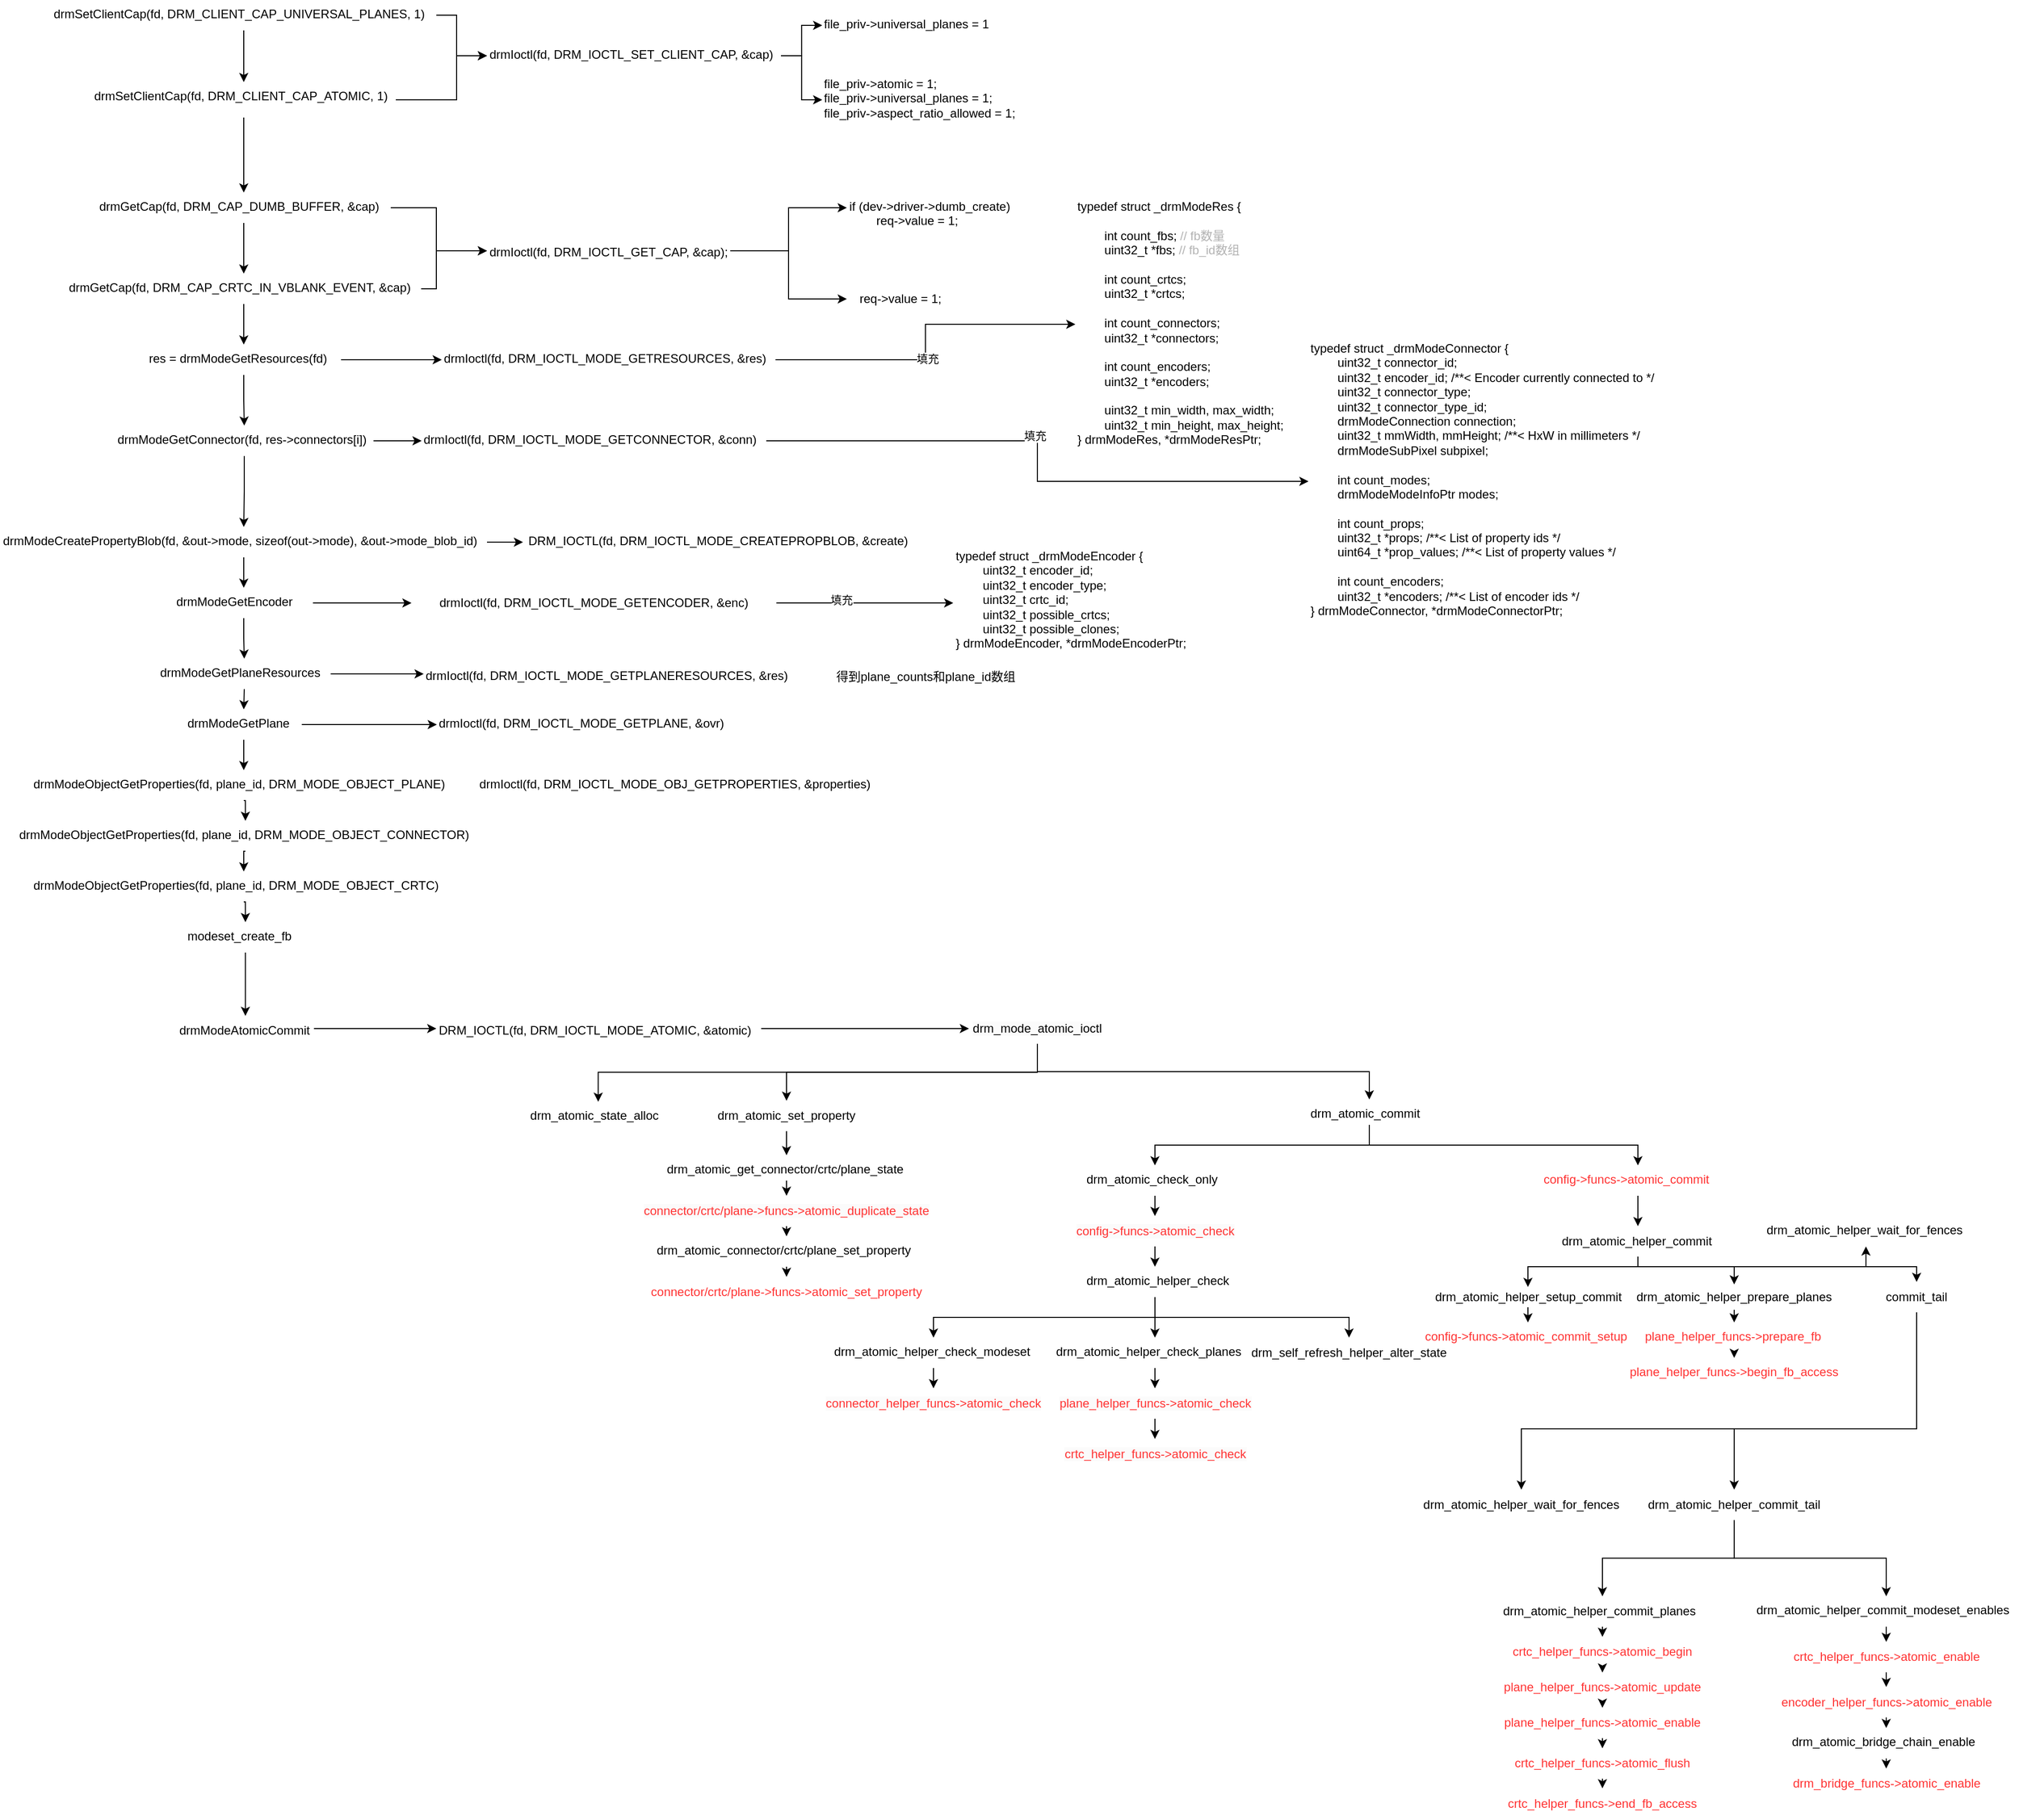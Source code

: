 <mxfile version="24.7.13">
  <diagram name="第 1 页" id="Wdx_ElfIQ2kTfjwmgPK6">
    <mxGraphModel dx="2347" dy="1938" grid="1" gridSize="10" guides="1" tooltips="1" connect="1" arrows="1" fold="1" page="1" pageScale="1" pageWidth="827" pageHeight="1169" math="0" shadow="0">
      <root>
        <mxCell id="0" />
        <mxCell id="1" parent="0" />
        <mxCell id="z1ZTVlwwsorMF4e4j1b6-2" value="&lt;div&gt;&lt;span style=&quot;background-color: initial;&quot;&gt;drm_atomic_state_alloc&lt;/span&gt;&lt;br&gt;&lt;/div&gt;" style="text;html=1;align=center;verticalAlign=middle;resizable=0;points=[];autosize=1;strokeColor=none;fillColor=none;" parent="1" vertex="1">
          <mxGeometry x="-280" y="106.25" width="150" height="30" as="geometry" />
        </mxCell>
        <mxCell id="z1ZTVlwwsorMF4e4j1b6-13" style="edgeStyle=orthogonalEdgeStyle;rounded=0;orthogonalLoop=1;jettySize=auto;html=1;entryX=0.5;entryY=0;entryDx=0;entryDy=0;" parent="1" source="z1ZTVlwwsorMF4e4j1b6-7" target="z1ZTVlwwsorMF4e4j1b6-12" edge="1">
          <mxGeometry relative="1" as="geometry">
            <Array as="points">
              <mxPoint x="560" y="150" />
              <mxPoint x="825" y="150" />
            </Array>
          </mxGeometry>
        </mxCell>
        <mxCell id="3mboC_igE18zgCTg4L_F-29" style="edgeStyle=orthogonalEdgeStyle;rounded=0;orthogonalLoop=1;jettySize=auto;html=1;exitX=0.5;exitY=1;exitDx=0;exitDy=0;entryX=0.5;entryY=0;entryDx=0;entryDy=0;" parent="1" source="z1ZTVlwwsorMF4e4j1b6-7" target="z1ZTVlwwsorMF4e4j1b6-10" edge="1">
          <mxGeometry relative="1" as="geometry" />
        </mxCell>
        <mxCell id="z1ZTVlwwsorMF4e4j1b6-7" value="drm_atomic_commit" style="text;whiteSpace=wrap;html=1;" parent="1" vertex="1">
          <mxGeometry x="500" y="105" width="120" height="25" as="geometry" />
        </mxCell>
        <mxCell id="inVT9cI3KzjuQ4xYqi-m-4" style="edgeStyle=orthogonalEdgeStyle;rounded=0;orthogonalLoop=1;jettySize=auto;html=1;exitX=0.5;exitY=1;exitDx=0;exitDy=0;entryX=0.5;entryY=0;entryDx=0;entryDy=0;" parent="1" source="z1ZTVlwwsorMF4e4j1b6-10" target="inVT9cI3KzjuQ4xYqi-m-3" edge="1">
          <mxGeometry relative="1" as="geometry" />
        </mxCell>
        <mxCell id="z1ZTVlwwsorMF4e4j1b6-10" value="drm_atomic_check_only" style="text;whiteSpace=wrap;html=1;" parent="1" vertex="1">
          <mxGeometry x="278.5" y="170" width="140" height="30" as="geometry" />
        </mxCell>
        <mxCell id="inVT9cI3KzjuQ4xYqi-m-26" style="edgeStyle=orthogonalEdgeStyle;rounded=0;orthogonalLoop=1;jettySize=auto;html=1;exitX=0.5;exitY=1;exitDx=0;exitDy=0;entryX=0.5;entryY=0;entryDx=0;entryDy=0;" parent="1" source="z1ZTVlwwsorMF4e4j1b6-12" target="inVT9cI3KzjuQ4xYqi-m-25" edge="1">
          <mxGeometry relative="1" as="geometry" />
        </mxCell>
        <mxCell id="z1ZTVlwwsorMF4e4j1b6-12" value="config-&amp;gt;funcs-&amp;gt;atomic_commit" style="text;whiteSpace=wrap;html=1;fontColor=#FF3333;" parent="1" vertex="1">
          <mxGeometry x="730" y="170" width="190" height="30" as="geometry" />
        </mxCell>
        <mxCell id="3mboC_igE18zgCTg4L_F-28" style="edgeStyle=orthogonalEdgeStyle;rounded=0;orthogonalLoop=1;jettySize=auto;html=1;exitX=0.5;exitY=1;exitDx=0;exitDy=0;entryX=0.5;entryY=0;entryDx=0;entryDy=0;" parent="1" source="59reyXUg0gu2296uByz6-4" target="3mboC_igE18zgCTg4L_F-27" edge="1">
          <mxGeometry relative="1" as="geometry" />
        </mxCell>
        <mxCell id="59reyXUg0gu2296uByz6-4" value="drm_atomic_connector/crtc/plane_set_property" style="text;whiteSpace=wrap;html=1;" parent="1" vertex="1">
          <mxGeometry x="-145" y="240" width="260" height="30" as="geometry" />
        </mxCell>
        <mxCell id="inVT9cI3KzjuQ4xYqi-m-6" style="edgeStyle=orthogonalEdgeStyle;rounded=0;orthogonalLoop=1;jettySize=auto;html=1;exitX=0.5;exitY=1;exitDx=0;exitDy=0;entryX=0.5;entryY=0;entryDx=0;entryDy=0;" parent="1" source="inVT9cI3KzjuQ4xYqi-m-3" target="inVT9cI3KzjuQ4xYqi-m-5" edge="1">
          <mxGeometry relative="1" as="geometry" />
        </mxCell>
        <mxCell id="inVT9cI3KzjuQ4xYqi-m-3" value="&lt;span style=&quot;forced-color-adjust: none; font-family: Helvetica; font-size: 12px; font-style: normal; font-variant-ligatures: normal; font-variant-caps: normal; letter-spacing: normal; orphans: 2; text-indent: 0px; text-transform: none; widows: 2; word-spacing: 0px; -webkit-text-stroke-width: 0px; white-space: nowrap; background-color: rgb(251, 251, 251); text-decoration-thickness: initial; text-decoration-style: initial; text-decoration-color: initial;&quot;&gt;&lt;font style=&quot;&quot; color=&quot;#ff3333&quot;&gt;config-&amp;gt;funcs-&amp;gt;atomic_check&lt;/font&gt;&lt;/span&gt;" style="text;html=1;align=center;verticalAlign=middle;whiteSpace=wrap;rounded=0;" parent="1" vertex="1">
          <mxGeometry x="263.5" y="220" width="170" height="30" as="geometry" />
        </mxCell>
        <mxCell id="inVT9cI3KzjuQ4xYqi-m-9" style="edgeStyle=orthogonalEdgeStyle;rounded=0;orthogonalLoop=1;jettySize=auto;html=1;exitX=0.5;exitY=1;exitDx=0;exitDy=0;entryX=0.5;entryY=0;entryDx=0;entryDy=0;" parent="1" source="inVT9cI3KzjuQ4xYqi-m-5" target="inVT9cI3KzjuQ4xYqi-m-7" edge="1">
          <mxGeometry relative="1" as="geometry" />
        </mxCell>
        <mxCell id="inVT9cI3KzjuQ4xYqi-m-10" style="edgeStyle=orthogonalEdgeStyle;rounded=0;orthogonalLoop=1;jettySize=auto;html=1;exitX=0.5;exitY=1;exitDx=0;exitDy=0;entryX=0.5;entryY=0;entryDx=0;entryDy=0;" parent="1" source="inVT9cI3KzjuQ4xYqi-m-5" target="inVT9cI3KzjuQ4xYqi-m-8" edge="1">
          <mxGeometry relative="1" as="geometry" />
        </mxCell>
        <mxCell id="3mboC_igE18zgCTg4L_F-2" style="edgeStyle=orthogonalEdgeStyle;rounded=0;orthogonalLoop=1;jettySize=auto;html=1;exitX=0.5;exitY=1;exitDx=0;exitDy=0;entryX=0.5;entryY=0;entryDx=0;entryDy=0;" parent="1" source="inVT9cI3KzjuQ4xYqi-m-5" target="3mboC_igE18zgCTg4L_F-1" edge="1">
          <mxGeometry relative="1" as="geometry" />
        </mxCell>
        <mxCell id="inVT9cI3KzjuQ4xYqi-m-5" value="drm_atomic_helper_check" style="text;whiteSpace=wrap;html=1;" parent="1" vertex="1">
          <mxGeometry x="278.5" y="270" width="140" height="30" as="geometry" />
        </mxCell>
        <mxCell id="inVT9cI3KzjuQ4xYqi-m-16" style="edgeStyle=orthogonalEdgeStyle;rounded=0;orthogonalLoop=1;jettySize=auto;html=1;exitX=0.5;exitY=1;exitDx=0;exitDy=0;entryX=0.5;entryY=0;entryDx=0;entryDy=0;" parent="1" source="inVT9cI3KzjuQ4xYqi-m-7" target="inVT9cI3KzjuQ4xYqi-m-15" edge="1">
          <mxGeometry relative="1" as="geometry" />
        </mxCell>
        <mxCell id="inVT9cI3KzjuQ4xYqi-m-7" value="drm_atomic_helper_check_modeset" style="text;whiteSpace=wrap;html=1;" parent="1" vertex="1">
          <mxGeometry x="30" y="340" width="200" height="30" as="geometry" />
        </mxCell>
        <mxCell id="inVT9cI3KzjuQ4xYqi-m-13" style="edgeStyle=orthogonalEdgeStyle;rounded=0;orthogonalLoop=1;jettySize=auto;html=1;exitX=0.5;exitY=1;exitDx=0;exitDy=0;entryX=0.5;entryY=0;entryDx=0;entryDy=0;" parent="1" source="inVT9cI3KzjuQ4xYqi-m-8" target="inVT9cI3KzjuQ4xYqi-m-11" edge="1">
          <mxGeometry relative="1" as="geometry" />
        </mxCell>
        <mxCell id="inVT9cI3KzjuQ4xYqi-m-8" value="drm_atomic_helper_check_planes" style="text;whiteSpace=wrap;html=1;" parent="1" vertex="1">
          <mxGeometry x="248.5" y="340" width="200" height="30" as="geometry" />
        </mxCell>
        <mxCell id="inVT9cI3KzjuQ4xYqi-m-14" style="edgeStyle=orthogonalEdgeStyle;rounded=0;orthogonalLoop=1;jettySize=auto;html=1;exitX=0.5;exitY=1;exitDx=0;exitDy=0;entryX=0.5;entryY=0;entryDx=0;entryDy=0;" parent="1" source="inVT9cI3KzjuQ4xYqi-m-11" target="inVT9cI3KzjuQ4xYqi-m-12" edge="1">
          <mxGeometry relative="1" as="geometry" />
        </mxCell>
        <mxCell id="inVT9cI3KzjuQ4xYqi-m-11" value="&lt;span style=&quot;forced-color-adjust: none; font-family: Helvetica; font-size: 12px; font-style: normal; font-variant-ligatures: normal; font-variant-caps: normal; letter-spacing: normal; orphans: 2; text-indent: 0px; text-transform: none; widows: 2; word-spacing: 0px; -webkit-text-stroke-width: 0px; white-space: nowrap; background-color: rgb(251, 251, 251); text-decoration-thickness: initial; text-decoration-style: initial; text-decoration-color: initial;&quot;&gt;&lt;font style=&quot;&quot; color=&quot;#ff3333&quot;&gt;plane_helper_funcs-&amp;gt;atomic_check&lt;/font&gt;&lt;/span&gt;" style="text;html=1;align=center;verticalAlign=middle;whiteSpace=wrap;rounded=0;" parent="1" vertex="1">
          <mxGeometry x="263.5" y="390" width="170" height="30" as="geometry" />
        </mxCell>
        <mxCell id="inVT9cI3KzjuQ4xYqi-m-12" value="&lt;span style=&quot;forced-color-adjust: none; font-family: Helvetica; font-size: 12px; font-style: normal; font-variant-ligatures: normal; font-variant-caps: normal; letter-spacing: normal; orphans: 2; text-indent: 0px; text-transform: none; widows: 2; word-spacing: 0px; -webkit-text-stroke-width: 0px; white-space: nowrap; background-color: rgb(251, 251, 251); text-decoration-thickness: initial; text-decoration-style: initial; text-decoration-color: initial;&quot;&gt;&lt;font style=&quot;&quot; color=&quot;#ff3333&quot;&gt;crtc_helper_funcs-&amp;gt;atomic_check&lt;/font&gt;&lt;/span&gt;" style="text;html=1;align=center;verticalAlign=middle;whiteSpace=wrap;rounded=0;" parent="1" vertex="1">
          <mxGeometry x="263.5" y="440" width="170" height="30" as="geometry" />
        </mxCell>
        <mxCell id="inVT9cI3KzjuQ4xYqi-m-15" value="&lt;span style=&quot;forced-color-adjust: none; font-family: Helvetica; font-size: 12px; font-style: normal; font-variant-ligatures: normal; font-variant-caps: normal; letter-spacing: normal; orphans: 2; text-indent: 0px; text-transform: none; widows: 2; word-spacing: 0px; -webkit-text-stroke-width: 0px; white-space: nowrap; background-color: rgb(251, 251, 251); text-decoration-thickness: initial; text-decoration-style: initial; text-decoration-color: initial;&quot;&gt;&lt;font style=&quot;&quot; color=&quot;#ff3333&quot;&gt;connector_helper_funcs-&amp;gt;atomic_check&lt;/font&gt;&lt;/span&gt;" style="text;html=1;align=center;verticalAlign=middle;whiteSpace=wrap;rounded=0;" parent="1" vertex="1">
          <mxGeometry x="45" y="390" width="170" height="30" as="geometry" />
        </mxCell>
        <mxCell id="inVT9cI3KzjuQ4xYqi-m-28" style="edgeStyle=orthogonalEdgeStyle;rounded=0;orthogonalLoop=1;jettySize=auto;html=1;exitX=0.5;exitY=1;exitDx=0;exitDy=0;entryX=0.5;entryY=0;entryDx=0;entryDy=0;" parent="1" source="inVT9cI3KzjuQ4xYqi-m-17" target="inVT9cI3KzjuQ4xYqi-m-21" edge="1">
          <mxGeometry relative="1" as="geometry" />
        </mxCell>
        <mxCell id="inVT9cI3KzjuQ4xYqi-m-17" value="drm_atomic_helper_commit_planes" style="text;whiteSpace=wrap;html=1;verticalAlign=middle;" parent="1" vertex="1">
          <mxGeometry x="690" y="595.25" width="200" height="30" as="geometry" />
        </mxCell>
        <mxCell id="inVT9cI3KzjuQ4xYqi-m-33" style="edgeStyle=orthogonalEdgeStyle;rounded=0;orthogonalLoop=1;jettySize=auto;html=1;exitX=0.5;exitY=1;exitDx=0;exitDy=0;entryX=0.5;entryY=0;entryDx=0;entryDy=0;" parent="1" source="inVT9cI3KzjuQ4xYqi-m-18" target="inVT9cI3KzjuQ4xYqi-m-20" edge="1">
          <mxGeometry relative="1" as="geometry" />
        </mxCell>
        <mxCell id="inVT9cI3KzjuQ4xYqi-m-18" value="&lt;font color=&quot;#ff3333&quot;&gt;&lt;span style=&quot;text-wrap: nowrap;&quot;&gt;crtc_helper_funcs-&amp;gt;atomic_flush&lt;/span&gt;&lt;/font&gt;" style="text;html=1;align=center;verticalAlign=middle;whiteSpace=wrap;rounded=0;" parent="1" vertex="1">
          <mxGeometry x="705" y="745.25" width="170" height="30" as="geometry" />
        </mxCell>
        <mxCell id="inVT9cI3KzjuQ4xYqi-m-20" value="&lt;font color=&quot;#ff3333&quot;&gt;&lt;span style=&quot;text-wrap: nowrap;&quot;&gt;crtc_helper_funcs-&amp;gt;end_fb_access&lt;/span&gt;&lt;/font&gt;" style="text;html=1;align=center;verticalAlign=middle;whiteSpace=wrap;rounded=0;" parent="1" vertex="1">
          <mxGeometry x="705" y="784.75" width="170" height="30" as="geometry" />
        </mxCell>
        <mxCell id="inVT9cI3KzjuQ4xYqi-m-30" style="edgeStyle=orthogonalEdgeStyle;rounded=0;orthogonalLoop=1;jettySize=auto;html=1;exitX=0.5;exitY=1;exitDx=0;exitDy=0;entryX=0.5;entryY=0;entryDx=0;entryDy=0;" parent="1" source="inVT9cI3KzjuQ4xYqi-m-21" target="inVT9cI3KzjuQ4xYqi-m-22" edge="1">
          <mxGeometry relative="1" as="geometry" />
        </mxCell>
        <mxCell id="inVT9cI3KzjuQ4xYqi-m-21" value="&lt;font color=&quot;#ff3333&quot;&gt;&lt;span style=&quot;text-wrap: nowrap;&quot;&gt;crtc_helper_funcs-&amp;gt;atomic_begin&lt;/span&gt;&lt;/font&gt;" style="text;html=1;align=center;verticalAlign=middle;whiteSpace=wrap;rounded=0;" parent="1" vertex="1">
          <mxGeometry x="705" y="635.25" width="170" height="30" as="geometry" />
        </mxCell>
        <mxCell id="inVT9cI3KzjuQ4xYqi-m-31" style="edgeStyle=orthogonalEdgeStyle;rounded=0;orthogonalLoop=1;jettySize=auto;html=1;exitX=0.5;exitY=1;exitDx=0;exitDy=0;entryX=0.5;entryY=0;entryDx=0;entryDy=0;" parent="1" source="inVT9cI3KzjuQ4xYqi-m-22" target="inVT9cI3KzjuQ4xYqi-m-23" edge="1">
          <mxGeometry relative="1" as="geometry" />
        </mxCell>
        <mxCell id="inVT9cI3KzjuQ4xYqi-m-22" value="&lt;font color=&quot;#ff3333&quot;&gt;&lt;span style=&quot;text-wrap: nowrap;&quot;&gt;&lt;span style=&quot;font-weight: normal;&quot;&gt;plane_helper_funcs-&amp;gt;atomic_update&lt;/span&gt;&lt;/span&gt;&lt;/font&gt;" style="text;html=1;align=center;verticalAlign=middle;whiteSpace=wrap;rounded=0;fontStyle=1" parent="1" vertex="1">
          <mxGeometry x="705" y="670.5" width="170" height="29.5" as="geometry" />
        </mxCell>
        <mxCell id="inVT9cI3KzjuQ4xYqi-m-32" style="edgeStyle=orthogonalEdgeStyle;rounded=0;orthogonalLoop=1;jettySize=auto;html=1;exitX=0.5;exitY=1;exitDx=0;exitDy=0;entryX=0.5;entryY=0;entryDx=0;entryDy=0;" parent="1" source="inVT9cI3KzjuQ4xYqi-m-23" target="inVT9cI3KzjuQ4xYqi-m-18" edge="1">
          <mxGeometry relative="1" as="geometry" />
        </mxCell>
        <mxCell id="inVT9cI3KzjuQ4xYqi-m-23" value="&lt;font color=&quot;#ff3333&quot;&gt;&lt;span style=&quot;text-wrap: nowrap;&quot;&gt;plane&lt;/span&gt;&lt;/font&gt;&lt;span style=&quot;text-wrap: nowrap; color: rgb(255, 51, 51); background-color: initial;&quot;&gt;_helper_funcs-&amp;gt;atomic_enable&lt;/span&gt;" style="text;html=1;align=center;verticalAlign=middle;whiteSpace=wrap;rounded=0;" parent="1" vertex="1">
          <mxGeometry x="705" y="705.25" width="170" height="30" as="geometry" />
        </mxCell>
        <mxCell id="3mboC_igE18zgCTg4L_F-31" style="edgeStyle=orthogonalEdgeStyle;rounded=0;orthogonalLoop=1;jettySize=auto;html=1;exitX=0.5;exitY=1;exitDx=0;exitDy=0;entryX=0.5;entryY=0;entryDx=0;entryDy=0;" parent="1" source="inVT9cI3KzjuQ4xYqi-m-25" target="inVT9cI3KzjuQ4xYqi-m-40" edge="1">
          <mxGeometry relative="1" as="geometry">
            <Array as="points">
              <mxPoint x="825" y="270" />
              <mxPoint x="717" y="270" />
            </Array>
          </mxGeometry>
        </mxCell>
        <mxCell id="3mboC_igE18zgCTg4L_F-34" style="edgeStyle=orthogonalEdgeStyle;rounded=0;orthogonalLoop=1;jettySize=auto;html=1;exitX=0.5;exitY=1;exitDx=0;exitDy=0;entryX=0.5;entryY=0;entryDx=0;entryDy=0;" parent="1" source="inVT9cI3KzjuQ4xYqi-m-25" target="inVT9cI3KzjuQ4xYqi-m-34" edge="1">
          <mxGeometry relative="1" as="geometry">
            <Array as="points">
              <mxPoint x="825" y="270" />
              <mxPoint x="1100" y="270" />
            </Array>
          </mxGeometry>
        </mxCell>
        <mxCell id="3mboC_igE18zgCTg4L_F-39" style="edgeStyle=orthogonalEdgeStyle;rounded=0;orthogonalLoop=1;jettySize=auto;html=1;exitX=0.5;exitY=1;exitDx=0;exitDy=0;entryX=0.5;entryY=0;entryDx=0;entryDy=0;" parent="1" source="inVT9cI3KzjuQ4xYqi-m-25" target="3mboC_igE18zgCTg4L_F-38" edge="1">
          <mxGeometry relative="1" as="geometry">
            <Array as="points">
              <mxPoint x="825" y="270" />
              <mxPoint x="920" y="270" />
            </Array>
          </mxGeometry>
        </mxCell>
        <mxCell id="3mboC_igE18zgCTg4L_F-43" style="edgeStyle=orthogonalEdgeStyle;rounded=0;orthogonalLoop=1;jettySize=auto;html=1;exitX=0.5;exitY=1;exitDx=0;exitDy=0;entryX=0.5;entryY=1;entryDx=0;entryDy=0;" parent="1" source="inVT9cI3KzjuQ4xYqi-m-25" target="3mboC_igE18zgCTg4L_F-42" edge="1">
          <mxGeometry relative="1" as="geometry">
            <Array as="points">
              <mxPoint x="825" y="270" />
              <mxPoint x="1050" y="270" />
            </Array>
          </mxGeometry>
        </mxCell>
        <mxCell id="inVT9cI3KzjuQ4xYqi-m-25" value="&lt;span style=&quot;text-align: center; text-wrap: nowrap;&quot;&gt;drm_atomic_helper_commit&lt;/span&gt;" style="text;whiteSpace=wrap;html=1;verticalAlign=middle;" parent="1" vertex="1">
          <mxGeometry x="747.5" y="230" width="155" height="30" as="geometry" />
        </mxCell>
        <mxCell id="ozSf_emoWEw6sIMOIEAe-100" style="edgeStyle=orthogonalEdgeStyle;rounded=0;orthogonalLoop=1;jettySize=auto;html=1;exitX=0.5;exitY=1;exitDx=0;exitDy=0;entryX=0.5;entryY=0;entryDx=0;entryDy=0;" edge="1" parent="1" source="inVT9cI3KzjuQ4xYqi-m-34" target="3mboC_igE18zgCTg4L_F-44">
          <mxGeometry relative="1" as="geometry">
            <Array as="points">
              <mxPoint x="1100" y="430" />
              <mxPoint x="710" y="430" />
            </Array>
          </mxGeometry>
        </mxCell>
        <mxCell id="ozSf_emoWEw6sIMOIEAe-103" style="edgeStyle=orthogonalEdgeStyle;rounded=0;orthogonalLoop=1;jettySize=auto;html=1;exitX=0.5;exitY=1;exitDx=0;exitDy=0;entryX=0.5;entryY=0;entryDx=0;entryDy=0;" edge="1" parent="1" source="inVT9cI3KzjuQ4xYqi-m-34" target="inVT9cI3KzjuQ4xYqi-m-37">
          <mxGeometry relative="1" as="geometry">
            <Array as="points">
              <mxPoint x="1100" y="430" />
              <mxPoint x="920" y="430" />
            </Array>
          </mxGeometry>
        </mxCell>
        <mxCell id="inVT9cI3KzjuQ4xYqi-m-34" value="commit_tail" style="text;whiteSpace=wrap;html=1;align=center;verticalAlign=middle;" parent="1" vertex="1">
          <mxGeometry x="1065" y="285" width="70" height="30" as="geometry" />
        </mxCell>
        <mxCell id="ozSf_emoWEw6sIMOIEAe-4" style="edgeStyle=orthogonalEdgeStyle;rounded=0;orthogonalLoop=1;jettySize=auto;html=1;exitX=0.5;exitY=1;exitDx=0;exitDy=0;entryX=0.5;entryY=0;entryDx=0;entryDy=0;" edge="1" parent="1" source="inVT9cI3KzjuQ4xYqi-m-37" target="inVT9cI3KzjuQ4xYqi-m-17">
          <mxGeometry relative="1" as="geometry" />
        </mxCell>
        <mxCell id="ozSf_emoWEw6sIMOIEAe-5" style="edgeStyle=orthogonalEdgeStyle;rounded=0;orthogonalLoop=1;jettySize=auto;html=1;exitX=0.5;exitY=1;exitDx=0;exitDy=0;entryX=0.5;entryY=0;entryDx=0;entryDy=0;" edge="1" parent="1" source="inVT9cI3KzjuQ4xYqi-m-37" target="3mboC_igE18zgCTg4L_F-45">
          <mxGeometry relative="1" as="geometry" />
        </mxCell>
        <mxCell id="inVT9cI3KzjuQ4xYqi-m-37" value="drm_atomic_helper_commit_tail" style="text;whiteSpace=wrap;html=1;align=center;verticalAlign=middle;" parent="1" vertex="1">
          <mxGeometry x="830" y="490" width="180" height="30" as="geometry" />
        </mxCell>
        <mxCell id="3mboC_igE18zgCTg4L_F-32" style="edgeStyle=orthogonalEdgeStyle;rounded=0;orthogonalLoop=1;jettySize=auto;html=1;exitX=0.5;exitY=1;exitDx=0;exitDy=0;entryX=0.5;entryY=0;entryDx=0;entryDy=0;" parent="1" source="inVT9cI3KzjuQ4xYqi-m-40" target="inVT9cI3KzjuQ4xYqi-m-42" edge="1">
          <mxGeometry relative="1" as="geometry" />
        </mxCell>
        <mxCell id="inVT9cI3KzjuQ4xYqi-m-40" value="drm_atomic_helper_setup_commit" style="text;whiteSpace=wrap;html=1;verticalAlign=middle;align=center;" parent="1" vertex="1">
          <mxGeometry x="616.5" y="290" width="200" height="20" as="geometry" />
        </mxCell>
        <mxCell id="inVT9cI3KzjuQ4xYqi-m-42" value="config-&amp;gt;funcs-&amp;gt;atomic_commit_setup" style="text;whiteSpace=wrap;html=1;fontColor=#FF3333;" parent="1" vertex="1">
          <mxGeometry x="613" y="325" width="207" height="30" as="geometry" />
        </mxCell>
        <mxCell id="3mboC_igE18zgCTg4L_F-1" value="drm_self_refresh_helper_alter_state" style="text;whiteSpace=wrap;html=1;align=center;verticalAlign=middle;" parent="1" vertex="1">
          <mxGeometry x="440" y="340" width="200" height="30" as="geometry" />
        </mxCell>
        <mxCell id="3mboC_igE18zgCTg4L_F-8" style="edgeStyle=orthogonalEdgeStyle;rounded=0;orthogonalLoop=1;jettySize=auto;html=1;exitX=0.5;exitY=1;exitDx=0;exitDy=0;entryX=0.5;entryY=0;entryDx=0;entryDy=0;" parent="1" source="3mboC_igE18zgCTg4L_F-4" target="z1ZTVlwwsorMF4e4j1b6-7" edge="1">
          <mxGeometry relative="1" as="geometry" />
        </mxCell>
        <mxCell id="3mboC_igE18zgCTg4L_F-10" style="edgeStyle=orthogonalEdgeStyle;rounded=0;orthogonalLoop=1;jettySize=auto;html=1;exitX=0.5;exitY=1;exitDx=0;exitDy=0;entryX=0.5;entryY=0;entryDx=0;entryDy=0;" parent="1" source="3mboC_igE18zgCTg4L_F-4" target="3mboC_igE18zgCTg4L_F-9" edge="1">
          <mxGeometry relative="1" as="geometry" />
        </mxCell>
        <mxCell id="3mboC_igE18zgCTg4L_F-4" value="&lt;span style=&quot;color: rgb(0, 0, 0); font-family: Helvetica; font-size: 12px; font-style: normal; font-variant-ligatures: normal; font-variant-caps: normal; font-weight: 400; letter-spacing: normal; orphans: 2; text-align: center; text-indent: 0px; text-transform: none; widows: 2; word-spacing: 0px; -webkit-text-stroke-width: 0px; white-space: nowrap; background-color: rgb(251, 251, 251); text-decoration-thickness: initial; text-decoration-style: initial; text-decoration-color: initial; display: inline !important; float: none;&quot;&gt;drm_mode_atomic_ioctl&lt;/span&gt;" style="text;html=1;align=center;verticalAlign=middle;whiteSpace=wrap;rounded=0;" parent="1" vertex="1">
          <mxGeometry x="165" y="20" width="135" height="30" as="geometry" />
        </mxCell>
        <mxCell id="3mboC_igE18zgCTg4L_F-22" style="edgeStyle=orthogonalEdgeStyle;rounded=0;orthogonalLoop=1;jettySize=auto;html=1;exitX=0.5;exitY=1;exitDx=0;exitDy=0;entryX=0.5;entryY=0;entryDx=0;entryDy=0;" parent="1" source="3mboC_igE18zgCTg4L_F-9" target="3mboC_igE18zgCTg4L_F-21" edge="1">
          <mxGeometry relative="1" as="geometry" />
        </mxCell>
        <mxCell id="3mboC_igE18zgCTg4L_F-9" value="&lt;span style=&quot;text-wrap: nowrap;&quot;&gt;drm_atomic_set_property&lt;/span&gt;" style="text;html=1;align=center;verticalAlign=middle;whiteSpace=wrap;rounded=0;" parent="1" vertex="1">
          <mxGeometry x="-90" y="106.25" width="150" height="30" as="geometry" />
        </mxCell>
        <mxCell id="3mboC_igE18zgCTg4L_F-13" style="edgeStyle=orthogonalEdgeStyle;rounded=0;orthogonalLoop=1;jettySize=auto;html=1;exitX=0.5;exitY=1;exitDx=0;exitDy=0;entryX=0.528;entryY=0.032;entryDx=0;entryDy=0;entryPerimeter=0;" parent="1" source="3mboC_igE18zgCTg4L_F-4" target="z1ZTVlwwsorMF4e4j1b6-2" edge="1">
          <mxGeometry relative="1" as="geometry" />
        </mxCell>
        <mxCell id="3mboC_igE18zgCTg4L_F-24" style="edgeStyle=orthogonalEdgeStyle;rounded=0;orthogonalLoop=1;jettySize=auto;html=1;exitX=0.5;exitY=1;exitDx=0;exitDy=0;entryX=0.5;entryY=0;entryDx=0;entryDy=0;" parent="1" source="3mboC_igE18zgCTg4L_F-21" target="3mboC_igE18zgCTg4L_F-23" edge="1">
          <mxGeometry relative="1" as="geometry" />
        </mxCell>
        <mxCell id="3mboC_igE18zgCTg4L_F-21" value="drm_atomic_get_connector/crtc/plane_state" style="text;whiteSpace=wrap;html=1;" parent="1" vertex="1">
          <mxGeometry x="-135" y="160" width="240" height="25" as="geometry" />
        </mxCell>
        <mxCell id="3mboC_igE18zgCTg4L_F-26" style="edgeStyle=orthogonalEdgeStyle;rounded=0;orthogonalLoop=1;jettySize=auto;html=1;exitX=0.5;exitY=1;exitDx=0;exitDy=0;entryX=0.5;entryY=0;entryDx=0;entryDy=0;" parent="1" source="3mboC_igE18zgCTg4L_F-23" target="59reyXUg0gu2296uByz6-4" edge="1">
          <mxGeometry relative="1" as="geometry" />
        </mxCell>
        <mxCell id="3mboC_igE18zgCTg4L_F-23" value="&lt;span style=&quot;forced-color-adjust: none; font-family: Helvetica; font-size: 12px; font-style: normal; font-variant-ligatures: normal; font-variant-caps: normal; letter-spacing: normal; orphans: 2; text-indent: 0px; text-transform: none; widows: 2; word-spacing: 0px; -webkit-text-stroke-width: 0px; white-space: nowrap; background-color: rgb(251, 251, 251); text-decoration-thickness: initial; text-decoration-style: initial; text-decoration-color: initial;&quot;&gt;&lt;font style=&quot;&quot; color=&quot;#ff3333&quot;&gt;connector/crtc/plane-&amp;gt;funcs-&amp;gt;atomic_duplicate_state&lt;/font&gt;&lt;/span&gt;" style="text;html=1;align=center;verticalAlign=middle;whiteSpace=wrap;rounded=0;" parent="1" vertex="1">
          <mxGeometry x="-130" y="200" width="230" height="30" as="geometry" />
        </mxCell>
        <mxCell id="3mboC_igE18zgCTg4L_F-27" value="connector/crtc/plane-&amp;gt;funcs-&amp;gt;atomic_set_property" style="text;html=1;align=center;verticalAlign=middle;whiteSpace=wrap;rounded=0;fontColor=#FF3333;" parent="1" vertex="1">
          <mxGeometry x="-155" y="280" width="280" height="30" as="geometry" />
        </mxCell>
        <mxCell id="3mboC_igE18zgCTg4L_F-41" style="edgeStyle=orthogonalEdgeStyle;rounded=0;orthogonalLoop=1;jettySize=auto;html=1;exitX=0.5;exitY=1;exitDx=0;exitDy=0;entryX=0.5;entryY=0;entryDx=0;entryDy=0;" parent="1" source="3mboC_igE18zgCTg4L_F-38" target="3mboC_igE18zgCTg4L_F-40" edge="1">
          <mxGeometry relative="1" as="geometry" />
        </mxCell>
        <mxCell id="3mboC_igE18zgCTg4L_F-38" value="drm_atomic_helper_prepare_planes" style="text;whiteSpace=wrap;html=1;align=center;verticalAlign=middle;" parent="1" vertex="1">
          <mxGeometry x="820" y="287.5" width="200" height="25" as="geometry" />
        </mxCell>
        <mxCell id="ozSf_emoWEw6sIMOIEAe-101" style="edgeStyle=orthogonalEdgeStyle;rounded=0;orthogonalLoop=1;jettySize=auto;html=1;exitX=0.5;exitY=1;exitDx=0;exitDy=0;entryX=0.5;entryY=0;entryDx=0;entryDy=0;" edge="1" parent="1" source="3mboC_igE18zgCTg4L_F-40" target="ozSf_emoWEw6sIMOIEAe-99">
          <mxGeometry relative="1" as="geometry" />
        </mxCell>
        <mxCell id="3mboC_igE18zgCTg4L_F-40" value="plane_helper_funcs-&amp;gt;prepare_fb" style="text;whiteSpace=wrap;html=1;fontColor=#FF3333;" parent="1" vertex="1">
          <mxGeometry x="830" y="325" width="180" height="30" as="geometry" />
        </mxCell>
        <mxCell id="3mboC_igE18zgCTg4L_F-42" value="drm_atomic_helper_wait_for_fences" style="text;whiteSpace=wrap;html=1;" parent="1" vertex="1">
          <mxGeometry x="950" y="220" width="200" height="30" as="geometry" />
        </mxCell>
        <mxCell id="3mboC_igE18zgCTg4L_F-44" value="drm_atomic_helper_wait_for_fences" style="text;whiteSpace=wrap;html=1;align=center;verticalAlign=middle;" parent="1" vertex="1">
          <mxGeometry x="620" y="490" width="180" height="30" as="geometry" />
        </mxCell>
        <mxCell id="3mboC_igE18zgCTg4L_F-53" style="edgeStyle=orthogonalEdgeStyle;rounded=0;orthogonalLoop=1;jettySize=auto;html=1;exitX=0.5;exitY=1;exitDx=0;exitDy=0;entryX=0.5;entryY=0;entryDx=0;entryDy=0;" parent="1" source="3mboC_igE18zgCTg4L_F-45" target="3mboC_igE18zgCTg4L_F-51" edge="1">
          <mxGeometry relative="1" as="geometry" />
        </mxCell>
        <mxCell id="3mboC_igE18zgCTg4L_F-45" value="drm_atomic_helper_commit_modeset_enables" style="text;whiteSpace=wrap;html=1;" parent="1" vertex="1">
          <mxGeometry x="940" y="595.25" width="260" height="30" as="geometry" />
        </mxCell>
        <mxCell id="3mboC_igE18zgCTg4L_F-54" style="edgeStyle=orthogonalEdgeStyle;rounded=0;orthogonalLoop=1;jettySize=auto;html=1;exitX=0.5;exitY=1;exitDx=0;exitDy=0;entryX=0.5;entryY=0;entryDx=0;entryDy=0;" parent="1" source="3mboC_igE18zgCTg4L_F-51" target="3mboC_igE18zgCTg4L_F-52" edge="1">
          <mxGeometry relative="1" as="geometry" />
        </mxCell>
        <mxCell id="3mboC_igE18zgCTg4L_F-51" value="&lt;font color=&quot;#ff3333&quot;&gt;&lt;span style=&quot;text-wrap: nowrap;&quot;&gt;crtc_helper_funcs-&amp;gt;atomic_enable&lt;/span&gt;&lt;/font&gt;" style="text;html=1;align=center;verticalAlign=middle;whiteSpace=wrap;rounded=0;" parent="1" vertex="1">
          <mxGeometry x="972.5" y="640.25" width="195" height="30" as="geometry" />
        </mxCell>
        <mxCell id="3mboC_igE18zgCTg4L_F-56" style="edgeStyle=orthogonalEdgeStyle;rounded=0;orthogonalLoop=1;jettySize=auto;html=1;exitX=0.5;exitY=1;exitDx=0;exitDy=0;entryX=0.5;entryY=0;entryDx=0;entryDy=0;" parent="1" source="3mboC_igE18zgCTg4L_F-52" target="3mboC_igE18zgCTg4L_F-55" edge="1">
          <mxGeometry relative="1" as="geometry" />
        </mxCell>
        <mxCell id="3mboC_igE18zgCTg4L_F-52" value="&lt;font color=&quot;#ff3333&quot;&gt;&lt;span style=&quot;text-wrap: nowrap;&quot;&gt;encoder_helper_funcs-&amp;gt;atomic_enable&lt;/span&gt;&lt;/font&gt;" style="text;html=1;align=center;verticalAlign=middle;whiteSpace=wrap;rounded=0;" parent="1" vertex="1">
          <mxGeometry x="972.5" y="684.75" width="195" height="30" as="geometry" />
        </mxCell>
        <mxCell id="3mboC_igE18zgCTg4L_F-58" style="edgeStyle=orthogonalEdgeStyle;rounded=0;orthogonalLoop=1;jettySize=auto;html=1;exitX=0.5;exitY=1;exitDx=0;exitDy=0;entryX=0.5;entryY=0;entryDx=0;entryDy=0;" parent="1" source="3mboC_igE18zgCTg4L_F-55" target="3mboC_igE18zgCTg4L_F-57" edge="1">
          <mxGeometry relative="1" as="geometry" />
        </mxCell>
        <mxCell id="3mboC_igE18zgCTg4L_F-55" value="drm_atomic_bridge_chain_enable" style="text;whiteSpace=wrap;html=1;" parent="1" vertex="1">
          <mxGeometry x="975" y="725.25" width="190" height="30" as="geometry" />
        </mxCell>
        <mxCell id="3mboC_igE18zgCTg4L_F-57" value="&lt;font color=&quot;#ff3333&quot;&gt;&lt;span style=&quot;text-wrap: nowrap;&quot;&gt;drm_bridge_funcs-&amp;gt;atomic_enable&lt;/span&gt;&lt;/font&gt;" style="text;html=1;align=center;verticalAlign=middle;whiteSpace=wrap;rounded=0;" parent="1" vertex="1">
          <mxGeometry x="972.5" y="765.25" width="195" height="30" as="geometry" />
        </mxCell>
        <mxCell id="ozSf_emoWEw6sIMOIEAe-32" style="edgeStyle=orthogonalEdgeStyle;rounded=0;orthogonalLoop=1;jettySize=auto;html=1;exitX=0.5;exitY=1;exitDx=0;exitDy=0;entryX=0.5;entryY=0;entryDx=0;entryDy=0;" edge="1" parent="1" source="ozSf_emoWEw6sIMOIEAe-1" target="ozSf_emoWEw6sIMOIEAe-7">
          <mxGeometry relative="1" as="geometry" />
        </mxCell>
        <mxCell id="ozSf_emoWEw6sIMOIEAe-40" style="edgeStyle=orthogonalEdgeStyle;rounded=0;orthogonalLoop=1;jettySize=auto;html=1;exitX=1;exitY=0.5;exitDx=0;exitDy=0;entryX=0;entryY=0.5;entryDx=0;entryDy=0;" edge="1" parent="1" source="ozSf_emoWEw6sIMOIEAe-1" target="ozSf_emoWEw6sIMOIEAe-21">
          <mxGeometry relative="1" as="geometry">
            <Array as="points">
              <mxPoint x="-340.5" y="-965" />
              <mxPoint x="-340.5" y="-925" />
            </Array>
          </mxGeometry>
        </mxCell>
        <mxCell id="ozSf_emoWEw6sIMOIEAe-1" value="drmSetClientCap(fd, DRM_CLIENT_CAP_UNIVERSAL_PLANES, 1)" style="text;whiteSpace=wrap;html=1;" vertex="1" parent="1">
          <mxGeometry x="-740.5" y="-980" width="380" height="30" as="geometry" />
        </mxCell>
        <mxCell id="ozSf_emoWEw6sIMOIEAe-6" value="file_priv-&amp;gt;universal_planes = 1" style="text;whiteSpace=wrap;html=1;" vertex="1" parent="1">
          <mxGeometry x="20.25" y="-970" width="181.5" height="30" as="geometry" />
        </mxCell>
        <mxCell id="ozSf_emoWEw6sIMOIEAe-25" style="edgeStyle=orthogonalEdgeStyle;rounded=0;orthogonalLoop=1;jettySize=auto;html=1;exitX=1;exitY=0.5;exitDx=0;exitDy=0;entryX=0;entryY=0.5;entryDx=0;entryDy=0;" edge="1" parent="1" source="ozSf_emoWEw6sIMOIEAe-7" target="ozSf_emoWEw6sIMOIEAe-21">
          <mxGeometry relative="1" as="geometry">
            <Array as="points">
              <mxPoint x="-340.5" y="-881" />
              <mxPoint x="-340.5" y="-925" />
            </Array>
          </mxGeometry>
        </mxCell>
        <mxCell id="ozSf_emoWEw6sIMOIEAe-33" style="edgeStyle=orthogonalEdgeStyle;rounded=0;orthogonalLoop=1;jettySize=auto;html=1;exitX=0.5;exitY=1;exitDx=0;exitDy=0;entryX=0.5;entryY=0;entryDx=0;entryDy=0;" edge="1" parent="1" source="ozSf_emoWEw6sIMOIEAe-7" target="ozSf_emoWEw6sIMOIEAe-13">
          <mxGeometry relative="1" as="geometry" />
        </mxCell>
        <mxCell id="ozSf_emoWEw6sIMOIEAe-7" value="drmSetClientCap(fd, DRM_CLIENT_CAP_ATOMIC, 1)" style="text;whiteSpace=wrap;html=1;" vertex="1" parent="1">
          <mxGeometry x="-700.5" y="-899" width="300" height="35" as="geometry" />
        </mxCell>
        <mxCell id="ozSf_emoWEw6sIMOIEAe-10" value="file_priv-&amp;gt;atomic = 1;&lt;br&gt;file_priv-&amp;gt;universal_planes = 1;&lt;br&gt;file_priv-&amp;gt;aspect_ratio_allowed = 1;" style="text;whiteSpace=wrap;html=1;" vertex="1" parent="1">
          <mxGeometry x="20.25" y="-911.5" width="204.25" height="60" as="geometry" />
        </mxCell>
        <mxCell id="ozSf_emoWEw6sIMOIEAe-37" style="edgeStyle=orthogonalEdgeStyle;rounded=0;orthogonalLoop=1;jettySize=auto;html=1;exitX=1;exitY=0.5;exitDx=0;exitDy=0;entryX=0;entryY=0.5;entryDx=0;entryDy=0;" edge="1" parent="1" source="ozSf_emoWEw6sIMOIEAe-13" target="ozSf_emoWEw6sIMOIEAe-18">
          <mxGeometry relative="1" as="geometry">
            <Array as="points">
              <mxPoint x="-360.5" y="-775" />
              <mxPoint x="-360.5" y="-733" />
            </Array>
          </mxGeometry>
        </mxCell>
        <mxCell id="ozSf_emoWEw6sIMOIEAe-39" style="edgeStyle=orthogonalEdgeStyle;rounded=0;orthogonalLoop=1;jettySize=auto;html=1;exitX=0.5;exitY=1;exitDx=0;exitDy=0;entryX=0.5;entryY=0;entryDx=0;entryDy=0;" edge="1" parent="1" source="ozSf_emoWEw6sIMOIEAe-13" target="ozSf_emoWEw6sIMOIEAe-17">
          <mxGeometry relative="1" as="geometry" />
        </mxCell>
        <mxCell id="ozSf_emoWEw6sIMOIEAe-13" value="drmGetCap(fd, DRM_CAP_DUMB_BUFFER, &amp;cap)" style="text;whiteSpace=wrap;html=1;" vertex="1" parent="1">
          <mxGeometry x="-695.5" y="-790" width="290" height="30" as="geometry" />
        </mxCell>
        <mxCell id="ozSf_emoWEw6sIMOIEAe-15" value="if (dev-&amp;gt;driver-&amp;gt;dumb_create)&lt;div&gt;&lt;span style=&quot;white-space: pre;&quot;&gt;&#x9;&lt;/span&gt;req-&amp;gt;value = 1;&lt;br&gt;&lt;div&gt;&lt;br&gt;&lt;div&gt;&lt;br&gt;&lt;/div&gt;&lt;/div&gt;&lt;/div&gt;" style="text;whiteSpace=wrap;html=1;" vertex="1" parent="1">
          <mxGeometry x="44.5" y="-790" width="180" height="30" as="geometry" />
        </mxCell>
        <mxCell id="ozSf_emoWEw6sIMOIEAe-38" style="edgeStyle=orthogonalEdgeStyle;rounded=0;orthogonalLoop=1;jettySize=auto;html=1;exitX=1;exitY=0.5;exitDx=0;exitDy=0;entryX=0;entryY=0.5;entryDx=0;entryDy=0;" edge="1" parent="1" source="ozSf_emoWEw6sIMOIEAe-17" target="ozSf_emoWEw6sIMOIEAe-18">
          <mxGeometry relative="1" as="geometry">
            <Array as="points">
              <mxPoint x="-360.5" y="-695" />
              <mxPoint x="-360.5" y="-733" />
            </Array>
          </mxGeometry>
        </mxCell>
        <mxCell id="ozSf_emoWEw6sIMOIEAe-69" style="edgeStyle=orthogonalEdgeStyle;rounded=0;orthogonalLoop=1;jettySize=auto;html=1;exitX=0.5;exitY=1;exitDx=0;exitDy=0;entryX=0.5;entryY=0;entryDx=0;entryDy=0;" edge="1" parent="1" source="ozSf_emoWEw6sIMOIEAe-17" target="ozSf_emoWEw6sIMOIEAe-41">
          <mxGeometry relative="1" as="geometry" />
        </mxCell>
        <mxCell id="ozSf_emoWEw6sIMOIEAe-17" value="drmGetCap(fd, DRM_CAP_CRTC_IN_VBLANK_EVENT, &amp;cap)" style="text;whiteSpace=wrap;html=1;" vertex="1" parent="1">
          <mxGeometry x="-725.5" y="-710" width="350" height="30" as="geometry" />
        </mxCell>
        <mxCell id="ozSf_emoWEw6sIMOIEAe-28" style="edgeStyle=orthogonalEdgeStyle;rounded=0;orthogonalLoop=1;jettySize=auto;html=1;exitX=1;exitY=0.5;exitDx=0;exitDy=0;entryX=0;entryY=0.5;entryDx=0;entryDy=0;" edge="1" parent="1" source="ozSf_emoWEw6sIMOIEAe-18" target="ozSf_emoWEw6sIMOIEAe-15">
          <mxGeometry relative="1" as="geometry" />
        </mxCell>
        <mxCell id="ozSf_emoWEw6sIMOIEAe-31" style="edgeStyle=orthogonalEdgeStyle;rounded=0;orthogonalLoop=1;jettySize=auto;html=1;exitX=1;exitY=0.5;exitDx=0;exitDy=0;entryX=0;entryY=0.5;entryDx=0;entryDy=0;" edge="1" parent="1" source="ozSf_emoWEw6sIMOIEAe-18" target="ozSf_emoWEw6sIMOIEAe-30">
          <mxGeometry relative="1" as="geometry" />
        </mxCell>
        <mxCell id="ozSf_emoWEw6sIMOIEAe-18" value="drmIoctl(fd, DRM_IOCTL_GET_CAP, &amp;cap);" style="text;whiteSpace=wrap;html=1;" vertex="1" parent="1">
          <mxGeometry x="-310.5" y="-745" width="240" height="25" as="geometry" />
        </mxCell>
        <mxCell id="ozSf_emoWEw6sIMOIEAe-26" style="edgeStyle=orthogonalEdgeStyle;rounded=0;orthogonalLoop=1;jettySize=auto;html=1;exitX=1;exitY=0.5;exitDx=0;exitDy=0;entryX=0;entryY=0.5;entryDx=0;entryDy=0;" edge="1" parent="1" source="ozSf_emoWEw6sIMOIEAe-21" target="ozSf_emoWEw6sIMOIEAe-10">
          <mxGeometry relative="1" as="geometry" />
        </mxCell>
        <mxCell id="ozSf_emoWEw6sIMOIEAe-27" style="edgeStyle=orthogonalEdgeStyle;rounded=0;orthogonalLoop=1;jettySize=auto;html=1;exitX=1;exitY=0.5;exitDx=0;exitDy=0;entryX=0;entryY=0.5;entryDx=0;entryDy=0;" edge="1" parent="1" source="ozSf_emoWEw6sIMOIEAe-21" target="ozSf_emoWEw6sIMOIEAe-6">
          <mxGeometry relative="1" as="geometry" />
        </mxCell>
        <mxCell id="ozSf_emoWEw6sIMOIEAe-21" value="drmIoctl(fd, DRM_IOCTL_SET_CLIENT_CAP, &amp;cap)" style="text;whiteSpace=wrap;html=1;" vertex="1" parent="1">
          <mxGeometry x="-310.5" y="-940" width="290" height="30" as="geometry" />
        </mxCell>
        <mxCell id="ozSf_emoWEw6sIMOIEAe-30" value="req-&gt;value = 1;" style="text;html=1;align=center;verticalAlign=middle;whiteSpace=wrap;rounded=0;" vertex="1" parent="1">
          <mxGeometry x="44.5" y="-700" width="105" height="30" as="geometry" />
        </mxCell>
        <mxCell id="ozSf_emoWEw6sIMOIEAe-45" style="edgeStyle=orthogonalEdgeStyle;rounded=0;orthogonalLoop=1;jettySize=auto;html=1;exitX=1;exitY=0.5;exitDx=0;exitDy=0;" edge="1" parent="1" source="ozSf_emoWEw6sIMOIEAe-41" target="ozSf_emoWEw6sIMOIEAe-42">
          <mxGeometry relative="1" as="geometry" />
        </mxCell>
        <mxCell id="ozSf_emoWEw6sIMOIEAe-70" style="edgeStyle=orthogonalEdgeStyle;rounded=0;orthogonalLoop=1;jettySize=auto;html=1;exitX=0.5;exitY=1;exitDx=0;exitDy=0;entryX=0.5;entryY=0;entryDx=0;entryDy=0;" edge="1" parent="1" source="ozSf_emoWEw6sIMOIEAe-41" target="ozSf_emoWEw6sIMOIEAe-47">
          <mxGeometry relative="1" as="geometry" />
        </mxCell>
        <mxCell id="ozSf_emoWEw6sIMOIEAe-41" value="res = drmModeGetResources(fd)" style="text;whiteSpace=wrap;html=1;" vertex="1" parent="1">
          <mxGeometry x="-646.5" y="-640" width="192" height="30" as="geometry" />
        </mxCell>
        <mxCell id="ozSf_emoWEw6sIMOIEAe-55" style="edgeStyle=orthogonalEdgeStyle;rounded=0;orthogonalLoop=1;jettySize=auto;html=1;exitX=1;exitY=0.5;exitDx=0;exitDy=0;entryX=0;entryY=0.5;entryDx=0;entryDy=0;" edge="1" parent="1" source="ozSf_emoWEw6sIMOIEAe-42" target="ozSf_emoWEw6sIMOIEAe-50">
          <mxGeometry relative="1" as="geometry" />
        </mxCell>
        <mxCell id="ozSf_emoWEw6sIMOIEAe-56" value="填充" style="edgeLabel;html=1;align=center;verticalAlign=middle;resizable=0;points=[];" vertex="1" connectable="0" parent="ozSf_emoWEw6sIMOIEAe-55">
          <mxGeometry x="-0.099" y="-2" relative="1" as="geometry">
            <mxPoint as="offset" />
          </mxGeometry>
        </mxCell>
        <mxCell id="ozSf_emoWEw6sIMOIEAe-42" value="drmIoctl(fd, DRM_IOCTL_MODE_GETRESOURCES, &amp;res)" style="text;whiteSpace=wrap;html=1;" vertex="1" parent="1">
          <mxGeometry x="-355.12" y="-640" width="329.25" height="30" as="geometry" />
        </mxCell>
        <mxCell id="ozSf_emoWEw6sIMOIEAe-59" style="edgeStyle=orthogonalEdgeStyle;rounded=0;orthogonalLoop=1;jettySize=auto;html=1;exitX=1;exitY=0.5;exitDx=0;exitDy=0;entryX=0;entryY=0.5;entryDx=0;entryDy=0;" edge="1" parent="1" source="ozSf_emoWEw6sIMOIEAe-47" target="ozSf_emoWEw6sIMOIEAe-48">
          <mxGeometry relative="1" as="geometry" />
        </mxCell>
        <mxCell id="ozSf_emoWEw6sIMOIEAe-71" style="edgeStyle=orthogonalEdgeStyle;rounded=0;orthogonalLoop=1;jettySize=auto;html=1;exitX=0.5;exitY=1;exitDx=0;exitDy=0;entryX=0.5;entryY=0;entryDx=0;entryDy=0;" edge="1" parent="1" source="ozSf_emoWEw6sIMOIEAe-47" target="ozSf_emoWEw6sIMOIEAe-49">
          <mxGeometry relative="1" as="geometry" />
        </mxCell>
        <mxCell id="ozSf_emoWEw6sIMOIEAe-47" value="drmModeGetConnector(fd, res-&gt;connectors[i])" style="text;whiteSpace=wrap;html=1;" vertex="1" parent="1">
          <mxGeometry x="-677.5" y="-560" width="255" height="30" as="geometry" />
        </mxCell>
        <mxCell id="ozSf_emoWEw6sIMOIEAe-57" style="edgeStyle=orthogonalEdgeStyle;rounded=0;orthogonalLoop=1;jettySize=auto;html=1;exitX=1;exitY=0.5;exitDx=0;exitDy=0;entryX=0;entryY=0.5;entryDx=0;entryDy=0;" edge="1" parent="1" source="ozSf_emoWEw6sIMOIEAe-48" target="ozSf_emoWEw6sIMOIEAe-54">
          <mxGeometry relative="1" as="geometry" />
        </mxCell>
        <mxCell id="ozSf_emoWEw6sIMOIEAe-58" value="填充" style="edgeLabel;html=1;align=center;verticalAlign=middle;resizable=0;points=[];" vertex="1" connectable="0" parent="ozSf_emoWEw6sIMOIEAe-57">
          <mxGeometry x="-0.079" y="5" relative="1" as="geometry">
            <mxPoint as="offset" />
          </mxGeometry>
        </mxCell>
        <mxCell id="ozSf_emoWEw6sIMOIEAe-48" value="drmIoctl(fd, DRM_IOCTL_MODE_GETCONNECTOR, &amp;conn)" style="text;whiteSpace=wrap;html=1;" vertex="1" parent="1">
          <mxGeometry x="-375" y="-560" width="340" height="30" as="geometry" />
        </mxCell>
        <mxCell id="ozSf_emoWEw6sIMOIEAe-67" style="edgeStyle=orthogonalEdgeStyle;rounded=0;orthogonalLoop=1;jettySize=auto;html=1;exitX=1;exitY=0.5;exitDx=0;exitDy=0;entryX=0;entryY=0.5;entryDx=0;entryDy=0;" edge="1" parent="1" source="ozSf_emoWEw6sIMOIEAe-49" target="ozSf_emoWEw6sIMOIEAe-60">
          <mxGeometry relative="1" as="geometry" />
        </mxCell>
        <mxCell id="ozSf_emoWEw6sIMOIEAe-72" style="edgeStyle=orthogonalEdgeStyle;rounded=0;orthogonalLoop=1;jettySize=auto;html=1;exitX=0.5;exitY=1;exitDx=0;exitDy=0;entryX=0.5;entryY=0;entryDx=0;entryDy=0;" edge="1" parent="1" source="ozSf_emoWEw6sIMOIEAe-49" target="ozSf_emoWEw6sIMOIEAe-61">
          <mxGeometry relative="1" as="geometry" />
        </mxCell>
        <mxCell id="ozSf_emoWEw6sIMOIEAe-49" value="drmModeCreatePropertyBlob(fd, &amp;amp;out-&amp;gt;mode, sizeof(out-&amp;gt;mode), &amp;amp;out-&amp;gt;mode_blob_id)" style="text;whiteSpace=wrap;html=1;" vertex="1" parent="1">
          <mxGeometry x="-790.5" y="-460" width="480" height="30" as="geometry" />
        </mxCell>
        <mxCell id="ozSf_emoWEw6sIMOIEAe-50" value="typedef struct _drmModeRes {&lt;br&gt;&lt;br&gt;&amp;nbsp; &amp;nbsp; &amp;nbsp; &amp;nbsp; int count_fbs; &lt;font color=&quot;#b3b3b3&quot;&gt;// fb数量&lt;/font&gt;&lt;br&gt;&amp;nbsp; &amp;nbsp; &amp;nbsp; &amp;nbsp; uint32_t *fbs; &lt;font color=&quot;#b3b3b3&quot;&gt;// fb_id数组&lt;/font&gt;&lt;br&gt;&lt;br&gt;&amp;nbsp; &amp;nbsp; &amp;nbsp; &amp;nbsp; int count_crtcs;&lt;br&gt;&amp;nbsp; &amp;nbsp; &amp;nbsp; &amp;nbsp; uint32_t *crtcs;&lt;br&gt;&lt;br&gt;&amp;nbsp; &amp;nbsp; &amp;nbsp; &amp;nbsp; int count_connectors;&lt;br&gt;&amp;nbsp; &amp;nbsp; &amp;nbsp; &amp;nbsp; uint32_t *connectors;&lt;br&gt;&lt;br&gt;&amp;nbsp; &amp;nbsp; &amp;nbsp; &amp;nbsp; int count_encoders;&lt;br&gt;&amp;nbsp; &amp;nbsp; &amp;nbsp; &amp;nbsp; uint32_t *encoders;&lt;br&gt;&lt;br&gt;&amp;nbsp; &amp;nbsp; &amp;nbsp; &amp;nbsp; uint32_t min_width, max_width;&lt;br&gt;&amp;nbsp; &amp;nbsp; &amp;nbsp; &amp;nbsp; uint32_t min_height, max_height;&lt;br&gt;} drmModeRes, *drmModeResPtr;" style="text;whiteSpace=wrap;html=1;" vertex="1" parent="1">
          <mxGeometry x="270" y="-790" width="220" height="260" as="geometry" />
        </mxCell>
        <mxCell id="ozSf_emoWEw6sIMOIEAe-54" value="typedef struct _drmModeConnector {&#xa;        uint32_t connector_id;&#xa;        uint32_t encoder_id; /**&lt; Encoder currently connected to */&#xa;        uint32_t connector_type;&#xa;        uint32_t connector_type_id;&#xa;        drmModeConnection connection;&#xa;        uint32_t mmWidth, mmHeight; /**&lt; HxW in millimeters */&#xa;        drmModeSubPixel subpixel;&#xa;&#xa;        int count_modes;&#xa;        drmModeModeInfoPtr modes;&#xa;&#xa;        int count_props;&#xa;        uint32_t *props; /**&lt; List of property ids */&#xa;        uint64_t *prop_values; /**&lt; List of property values */&#xa;&#xa;        int count_encoders;&#xa;        uint32_t *encoders; /**&lt; List of encoder ids */&#xa;} drmModeConnector, *drmModeConnectorPtr;" style="text;whiteSpace=wrap;html=1;" vertex="1" parent="1">
          <mxGeometry x="500" y="-650" width="345" height="290" as="geometry" />
        </mxCell>
        <mxCell id="ozSf_emoWEw6sIMOIEAe-60" value=" DRM_IOCTL(fd, DRM_IOCTL_MODE_CREATEPROPBLOB, &amp;create)" style="text;whiteSpace=wrap;html=1;" vertex="1" parent="1">
          <mxGeometry x="-275" y="-460" width="390" height="30" as="geometry" />
        </mxCell>
        <mxCell id="ozSf_emoWEw6sIMOIEAe-68" style="edgeStyle=orthogonalEdgeStyle;rounded=0;orthogonalLoop=1;jettySize=auto;html=1;exitX=1;exitY=0.5;exitDx=0;exitDy=0;entryX=0;entryY=0.5;entryDx=0;entryDy=0;" edge="1" parent="1" source="ozSf_emoWEw6sIMOIEAe-61" target="ozSf_emoWEw6sIMOIEAe-63">
          <mxGeometry relative="1" as="geometry" />
        </mxCell>
        <mxCell id="ozSf_emoWEw6sIMOIEAe-74" style="edgeStyle=orthogonalEdgeStyle;rounded=0;orthogonalLoop=1;jettySize=auto;html=1;exitX=0.5;exitY=1;exitDx=0;exitDy=0;entryX=0.5;entryY=0;entryDx=0;entryDy=0;" edge="1" parent="1" source="ozSf_emoWEw6sIMOIEAe-61" target="ozSf_emoWEw6sIMOIEAe-73">
          <mxGeometry relative="1" as="geometry" />
        </mxCell>
        <mxCell id="ozSf_emoWEw6sIMOIEAe-61" value="drmModeGetEncoder" style="text;whiteSpace=wrap;html=1;" vertex="1" parent="1">
          <mxGeometry x="-618.75" y="-400" width="136.5" height="30" as="geometry" />
        </mxCell>
        <mxCell id="ozSf_emoWEw6sIMOIEAe-65" style="edgeStyle=orthogonalEdgeStyle;rounded=0;orthogonalLoop=1;jettySize=auto;html=1;exitX=1;exitY=0.5;exitDx=0;exitDy=0;entryX=0;entryY=0.5;entryDx=0;entryDy=0;" edge="1" parent="1" source="ozSf_emoWEw6sIMOIEAe-63" target="ozSf_emoWEw6sIMOIEAe-64">
          <mxGeometry relative="1" as="geometry" />
        </mxCell>
        <mxCell id="ozSf_emoWEw6sIMOIEAe-66" value="填充" style="edgeLabel;html=1;align=center;verticalAlign=middle;resizable=0;points=[];" vertex="1" connectable="0" parent="ozSf_emoWEw6sIMOIEAe-65">
          <mxGeometry x="-0.272" y="3" relative="1" as="geometry">
            <mxPoint as="offset" />
          </mxGeometry>
        </mxCell>
        <mxCell id="ozSf_emoWEw6sIMOIEAe-63" value="drmIoctl(fd, DRM_IOCTL_MODE_GETENCODER, &amp;enc)" style="text;html=1;align=center;verticalAlign=middle;whiteSpace=wrap;rounded=0;" vertex="1" parent="1">
          <mxGeometry x="-385" y="-400" width="360" height="30" as="geometry" />
        </mxCell>
        <mxCell id="ozSf_emoWEw6sIMOIEAe-64" value="typedef struct _drmModeEncoder {&#xa;        uint32_t encoder_id;&#xa;        uint32_t encoder_type;&#xa;        uint32_t crtc_id;&#xa;        uint32_t possible_crtcs;&#xa;        uint32_t possible_clones;&#xa;} drmModeEncoder, *drmModeEncoderPtr;" style="text;whiteSpace=wrap;html=1;" vertex="1" parent="1">
          <mxGeometry x="149.5" y="-445" width="245" height="120" as="geometry" />
        </mxCell>
        <mxCell id="ozSf_emoWEw6sIMOIEAe-79" style="edgeStyle=orthogonalEdgeStyle;rounded=0;orthogonalLoop=1;jettySize=auto;html=1;exitX=1;exitY=0.5;exitDx=0;exitDy=0;entryX=0;entryY=0.5;entryDx=0;entryDy=0;" edge="1" parent="1" source="ozSf_emoWEw6sIMOIEAe-73" target="ozSf_emoWEw6sIMOIEAe-75">
          <mxGeometry relative="1" as="geometry" />
        </mxCell>
        <mxCell id="ozSf_emoWEw6sIMOIEAe-84" style="edgeStyle=orthogonalEdgeStyle;rounded=0;orthogonalLoop=1;jettySize=auto;html=1;exitX=0.5;exitY=1;exitDx=0;exitDy=0;entryX=0.5;entryY=0;entryDx=0;entryDy=0;" edge="1" parent="1" source="ozSf_emoWEw6sIMOIEAe-73" target="ozSf_emoWEw6sIMOIEAe-76">
          <mxGeometry relative="1" as="geometry" />
        </mxCell>
        <mxCell id="ozSf_emoWEw6sIMOIEAe-73" value="drmModeGetPlaneResources" style="text;whiteSpace=wrap;html=1;" vertex="1" parent="1">
          <mxGeometry x="-635.25" y="-330" width="170.5" height="30" as="geometry" />
        </mxCell>
        <mxCell id="ozSf_emoWEw6sIMOIEAe-75" value="drmIoctl(fd, DRM_IOCTL_MODE_GETPLANERESOURCES, &amp;res)" style="text;whiteSpace=wrap;html=1;" vertex="1" parent="1">
          <mxGeometry x="-372.99" y="-327.5" width="365" height="25" as="geometry" />
        </mxCell>
        <mxCell id="ozSf_emoWEw6sIMOIEAe-83" style="edgeStyle=orthogonalEdgeStyle;rounded=0;orthogonalLoop=1;jettySize=auto;html=1;exitX=1;exitY=0.5;exitDx=0;exitDy=0;entryX=0;entryY=0.5;entryDx=0;entryDy=0;" edge="1" parent="1" source="ozSf_emoWEw6sIMOIEAe-76" target="ozSf_emoWEw6sIMOIEAe-78">
          <mxGeometry relative="1" as="geometry" />
        </mxCell>
        <mxCell id="ozSf_emoWEw6sIMOIEAe-92" style="edgeStyle=orthogonalEdgeStyle;rounded=0;orthogonalLoop=1;jettySize=auto;html=1;exitX=0.5;exitY=1;exitDx=0;exitDy=0;entryX=0.5;entryY=0;entryDx=0;entryDy=0;" edge="1" parent="1" source="ozSf_emoWEw6sIMOIEAe-76" target="ozSf_emoWEw6sIMOIEAe-85">
          <mxGeometry relative="1" as="geometry" />
        </mxCell>
        <mxCell id="ozSf_emoWEw6sIMOIEAe-76" value="drmModeGetPlane" style="text;whiteSpace=wrap;html=1;" vertex="1" parent="1">
          <mxGeometry x="-607.75" y="-280" width="114.5" height="30" as="geometry" />
        </mxCell>
        <mxCell id="ozSf_emoWEw6sIMOIEAe-77" value="得到plane_counts和plane_id数组" style="text;html=1;align=center;verticalAlign=middle;resizable=0;points=[];autosize=1;strokeColor=none;fillColor=none;" vertex="1" parent="1">
          <mxGeometry x="22.37" y="-327.5" width="200" height="30" as="geometry" />
        </mxCell>
        <mxCell id="ozSf_emoWEw6sIMOIEAe-78" value="drmIoctl(fd, DRM_IOCTL_MODE_GETPLANE, &amp;ovr)" style="text;whiteSpace=wrap;html=1;" vertex="1" parent="1">
          <mxGeometry x="-360" y="-280" width="290" height="30" as="geometry" />
        </mxCell>
        <mxCell id="ozSf_emoWEw6sIMOIEAe-93" style="edgeStyle=orthogonalEdgeStyle;rounded=0;orthogonalLoop=1;jettySize=auto;html=1;exitX=0.5;exitY=1;exitDx=0;exitDy=0;entryX=0.5;entryY=0;entryDx=0;entryDy=0;" edge="1" parent="1" source="ozSf_emoWEw6sIMOIEAe-85" target="ozSf_emoWEw6sIMOIEAe-86">
          <mxGeometry relative="1" as="geometry" />
        </mxCell>
        <mxCell id="ozSf_emoWEw6sIMOIEAe-85" value="drmModeObjectGetProperties(fd, plane_id, DRM_MODE_OBJECT_PLANE)" style="text;whiteSpace=wrap;html=1;" vertex="1" parent="1">
          <mxGeometry x="-760.5" y="-220" width="420" height="30" as="geometry" />
        </mxCell>
        <mxCell id="ozSf_emoWEw6sIMOIEAe-94" style="edgeStyle=orthogonalEdgeStyle;rounded=0;orthogonalLoop=1;jettySize=auto;html=1;exitX=0.5;exitY=1;exitDx=0;exitDy=0;entryX=0.5;entryY=0;entryDx=0;entryDy=0;" edge="1" parent="1" source="ozSf_emoWEw6sIMOIEAe-86" target="ozSf_emoWEw6sIMOIEAe-88">
          <mxGeometry relative="1" as="geometry" />
        </mxCell>
        <mxCell id="ozSf_emoWEw6sIMOIEAe-86" value="drmModeObjectGetProperties(fd, plane_id, DRM_MODE_OBJECT_CONNECTOR)" style="text;whiteSpace=wrap;html=1;" vertex="1" parent="1">
          <mxGeometry x="-773.87" y="-170" width="450" height="30" as="geometry" />
        </mxCell>
        <mxCell id="ozSf_emoWEw6sIMOIEAe-87" value="drmIoctl(fd, DRM_IOCTL_MODE_OBJ_GETPROPERTIES, &amp;properties)" style="text;whiteSpace=wrap;html=1;" vertex="1" parent="1">
          <mxGeometry x="-320" y="-220" width="400" height="30" as="geometry" />
        </mxCell>
        <mxCell id="ozSf_emoWEw6sIMOIEAe-95" style="edgeStyle=orthogonalEdgeStyle;rounded=0;orthogonalLoop=1;jettySize=auto;html=1;exitX=0.5;exitY=1;exitDx=0;exitDy=0;entryX=0.5;entryY=0;entryDx=0;entryDy=0;" edge="1" parent="1" source="ozSf_emoWEw6sIMOIEAe-88" target="ozSf_emoWEw6sIMOIEAe-89">
          <mxGeometry relative="1" as="geometry" />
        </mxCell>
        <mxCell id="ozSf_emoWEw6sIMOIEAe-88" value="drmModeObjectGetProperties(fd, plane_id, DRM_MODE_OBJECT_CRTC)" style="text;whiteSpace=wrap;html=1;" vertex="1" parent="1">
          <mxGeometry x="-760.5" y="-120" width="420" height="30" as="geometry" />
        </mxCell>
        <mxCell id="ozSf_emoWEw6sIMOIEAe-97" style="edgeStyle=orthogonalEdgeStyle;rounded=0;orthogonalLoop=1;jettySize=auto;html=1;exitX=0.5;exitY=1;exitDx=0;exitDy=0;entryX=0.5;entryY=0;entryDx=0;entryDy=0;" edge="1" parent="1" source="ozSf_emoWEw6sIMOIEAe-89" target="ozSf_emoWEw6sIMOIEAe-96">
          <mxGeometry relative="1" as="geometry" />
        </mxCell>
        <mxCell id="ozSf_emoWEw6sIMOIEAe-89" value="modeset_create_fb" style="text;whiteSpace=wrap;html=1;" vertex="1" parent="1">
          <mxGeometry x="-607.75" y="-70" width="117.75" height="30" as="geometry" />
        </mxCell>
        <mxCell id="ozSf_emoWEw6sIMOIEAe-91" style="edgeStyle=orthogonalEdgeStyle;rounded=0;orthogonalLoop=1;jettySize=auto;html=1;exitX=1;exitY=0.5;exitDx=0;exitDy=0;entryX=0;entryY=0.5;entryDx=0;entryDy=0;" edge="1" parent="1" source="ozSf_emoWEw6sIMOIEAe-90" target="3mboC_igE18zgCTg4L_F-4">
          <mxGeometry relative="1" as="geometry" />
        </mxCell>
        <mxCell id="ozSf_emoWEw6sIMOIEAe-90" value="DRM_IOCTL(fd, DRM_IOCTL_MODE_ATOMIC, &amp;atomic)" style="text;whiteSpace=wrap;html=1;" vertex="1" parent="1">
          <mxGeometry x="-360.5" y="22.5" width="320.5" height="25" as="geometry" />
        </mxCell>
        <mxCell id="ozSf_emoWEw6sIMOIEAe-98" style="edgeStyle=orthogonalEdgeStyle;rounded=0;orthogonalLoop=1;jettySize=auto;html=1;exitX=1;exitY=0.5;exitDx=0;exitDy=0;entryX=0;entryY=0.5;entryDx=0;entryDy=0;" edge="1" parent="1" source="ozSf_emoWEw6sIMOIEAe-96" target="ozSf_emoWEw6sIMOIEAe-90">
          <mxGeometry relative="1" as="geometry" />
        </mxCell>
        <mxCell id="ozSf_emoWEw6sIMOIEAe-96" value="drmModeAtomicCommit" style="text;whiteSpace=wrap;html=1;" vertex="1" parent="1">
          <mxGeometry x="-616.5" y="22.5" width="135.25" height="25" as="geometry" />
        </mxCell>
        <mxCell id="ozSf_emoWEw6sIMOIEAe-99" value="plane_helper_funcs-&amp;gt;begin_fb_access" style="text;whiteSpace=wrap;html=1;fontColor=#FF3333;" vertex="1" parent="1">
          <mxGeometry x="815" y="360" width="210" height="30" as="geometry" />
        </mxCell>
      </root>
    </mxGraphModel>
  </diagram>
</mxfile>

